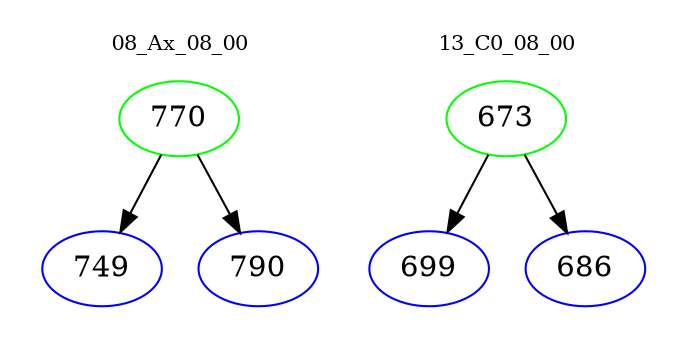 digraph{
subgraph cluster_0 {
color = white
label = "08_Ax_08_00";
fontsize=10;
T0_770 [label="770", color="green"]
T0_770 -> T0_749 [color="black"]
T0_749 [label="749", color="blue"]
T0_770 -> T0_790 [color="black"]
T0_790 [label="790", color="blue"]
}
subgraph cluster_1 {
color = white
label = "13_C0_08_00";
fontsize=10;
T1_673 [label="673", color="green"]
T1_673 -> T1_699 [color="black"]
T1_699 [label="699", color="blue"]
T1_673 -> T1_686 [color="black"]
T1_686 [label="686", color="blue"]
}
}
